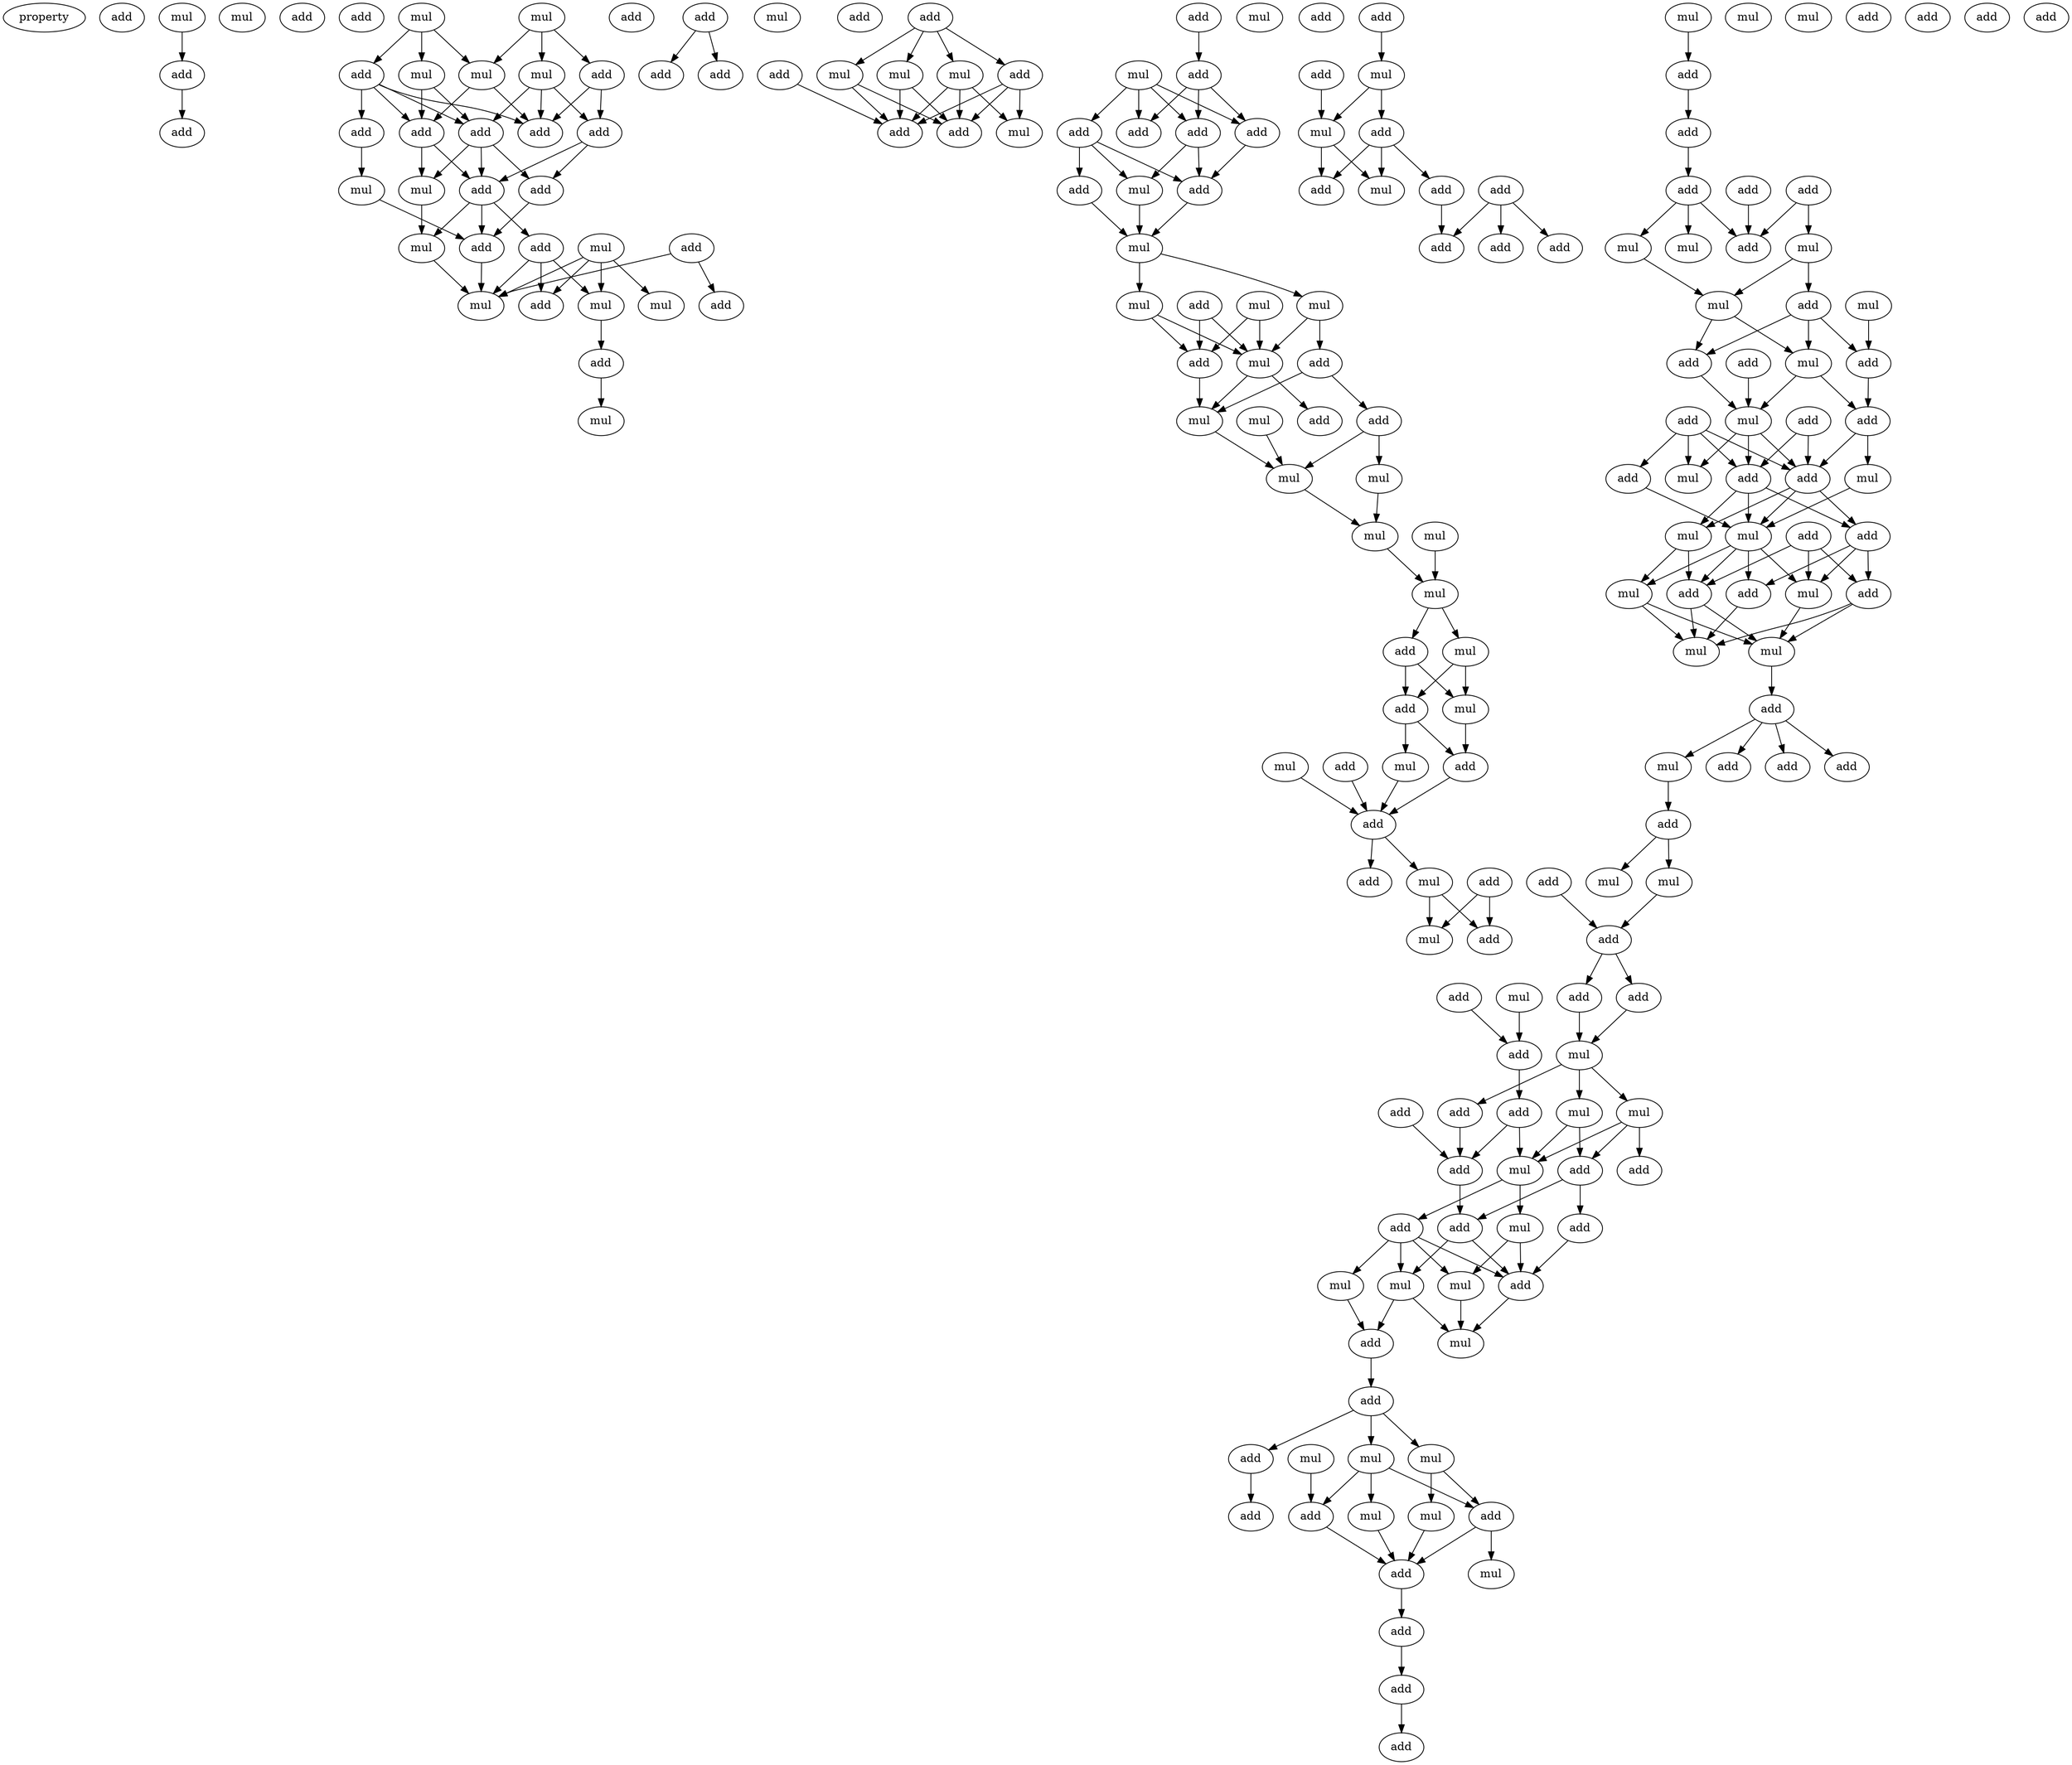 digraph {
    node [fontcolor=black]
    property [mul=2,lf=1.8]
    0 [ label = add ];
    1 [ label = mul ];
    2 [ label = mul ];
    3 [ label = add ];
    4 [ label = add ];
    5 [ label = add ];
    6 [ label = add ];
    7 [ label = mul ];
    8 [ label = mul ];
    9 [ label = mul ];
    10 [ label = mul ];
    11 [ label = add ];
    12 [ label = add ];
    13 [ label = mul ];
    14 [ label = add ];
    15 [ label = add ];
    16 [ label = add ];
    17 [ label = add ];
    18 [ label = add ];
    19 [ label = add ];
    20 [ label = mul ];
    21 [ label = add ];
    22 [ label = mul ];
    23 [ label = mul ];
    24 [ label = add ];
    25 [ label = mul ];
    26 [ label = add ];
    27 [ label = add ];
    28 [ label = add ];
    29 [ label = mul ];
    30 [ label = mul ];
    31 [ label = mul ];
    32 [ label = add ];
    33 [ label = add ];
    34 [ label = add ];
    35 [ label = mul ];
    36 [ label = add ];
    37 [ label = mul ];
    38 [ label = add ];
    39 [ label = add ];
    40 [ label = add ];
    41 [ label = add ];
    42 [ label = add ];
    43 [ label = mul ];
    44 [ label = mul ];
    45 [ label = mul ];
    46 [ label = add ];
    47 [ label = add ];
    48 [ label = add ];
    49 [ label = mul ];
    50 [ label = add ];
    51 [ label = mul ];
    52 [ label = add ];
    53 [ label = add ];
    54 [ label = add ];
    55 [ label = add ];
    56 [ label = add ];
    57 [ label = mul ];
    58 [ label = add ];
    59 [ label = mul ];
    60 [ label = add ];
    61 [ label = add ];
    62 [ label = mul ];
    63 [ label = mul ];
    64 [ label = add ];
    65 [ label = mul ];
    66 [ label = mul ];
    67 [ label = add ];
    68 [ label = mul ];
    69 [ label = add ];
    70 [ label = mul ];
    71 [ label = add ];
    72 [ label = add ];
    73 [ label = mul ];
    74 [ label = mul ];
    75 [ label = mul ];
    76 [ label = mul ];
    77 [ label = mul ];
    78 [ label = mul ];
    79 [ label = add ];
    80 [ label = mul ];
    81 [ label = add ];
    82 [ label = mul ];
    83 [ label = mul ];
    84 [ label = add ];
    85 [ label = mul ];
    86 [ label = add ];
    87 [ label = add ];
    88 [ label = add ];
    89 [ label = mul ];
    90 [ label = add ];
    91 [ label = add ];
    92 [ label = mul ];
    93 [ label = add ];
    94 [ label = mul ];
    95 [ label = add ];
    96 [ label = add ];
    97 [ label = mul ];
    98 [ label = add ];
    99 [ label = mul ];
    100 [ label = add ];
    101 [ label = add ];
    102 [ label = mul ];
    103 [ label = add ];
    104 [ label = add ];
    105 [ label = add ];
    106 [ label = add ];
    107 [ label = add ];
    108 [ label = add ];
    109 [ label = add ];
    110 [ label = add ];
    111 [ label = add ];
    112 [ label = mul ];
    113 [ label = mul ];
    114 [ label = mul ];
    115 [ label = mul ];
    116 [ label = add ];
    117 [ label = mul ];
    118 [ label = add ];
    119 [ label = add ];
    120 [ label = add ];
    121 [ label = mul ];
    122 [ label = add ];
    123 [ label = add ];
    124 [ label = mul ];
    125 [ label = add ];
    126 [ label = add ];
    127 [ label = add ];
    128 [ label = mul ];
    129 [ label = add ];
    130 [ label = mul ];
    131 [ label = mul ];
    132 [ label = add ];
    133 [ label = mul ];
    134 [ label = add ];
    135 [ label = add ];
    136 [ label = add ];
    137 [ label = mul ];
    138 [ label = mul ];
    139 [ label = add ];
    140 [ label = mul ];
    141 [ label = mul ];
    142 [ label = add ];
    143 [ label = mul ];
    144 [ label = mul ];
    145 [ label = add ];
    146 [ label = add ];
    147 [ label = add ];
    148 [ label = add ];
    149 [ label = mul ];
    150 [ label = mul ];
    151 [ label = add ];
    152 [ label = mul ];
    153 [ label = add ];
    154 [ label = add ];
    155 [ label = add ];
    156 [ label = add ];
    157 [ label = mul ];
    158 [ label = mul ];
    159 [ label = add ];
    160 [ label = mul ];
    161 [ label = mul ];
    162 [ label = add ];
    163 [ label = add ];
    164 [ label = add ];
    165 [ label = add ];
    166 [ label = add ];
    167 [ label = mul ];
    168 [ label = add ];
    169 [ label = add ];
    170 [ label = add ];
    171 [ label = mul ];
    172 [ label = add ];
    173 [ label = mul ];
    174 [ label = mul ];
    175 [ label = mul ];
    176 [ label = add ];
    177 [ label = add ];
    178 [ label = mul ];
    179 [ label = add ];
    180 [ label = mul ];
    181 [ label = mul ];
    182 [ label = mul ];
    183 [ label = add ];
    184 [ label = mul ];
    185 [ label = mul ];
    186 [ label = add ];
    187 [ label = add ];
    188 [ label = add ];
    189 [ label = add ];
    190 [ label = mul ];
    191 [ label = add ];
    192 [ label = add ];
    193 [ label = add ];
    194 [ label = add ];
    195 [ label = add ];
    196 [ label = add ];
    197 [ label = add ];
    1 -> 5 [ name = 0 ];
    5 -> 6 [ name = 1 ];
    7 -> 9 [ name = 2 ];
    7 -> 12 [ name = 3 ];
    7 -> 13 [ name = 4 ];
    8 -> 10 [ name = 5 ];
    8 -> 11 [ name = 6 ];
    8 -> 13 [ name = 7 ];
    9 -> 15 [ name = 8 ];
    9 -> 16 [ name = 9 ];
    9 -> 17 [ name = 10 ];
    10 -> 14 [ name = 11 ];
    10 -> 17 [ name = 12 ];
    11 -> 14 [ name = 13 ];
    11 -> 16 [ name = 14 ];
    11 -> 17 [ name = 15 ];
    11 -> 18 [ name = 16 ];
    12 -> 15 [ name = 17 ];
    12 -> 16 [ name = 18 ];
    13 -> 14 [ name = 19 ];
    13 -> 16 [ name = 20 ];
    14 -> 19 [ name = 21 ];
    14 -> 22 [ name = 22 ];
    15 -> 19 [ name = 23 ];
    15 -> 21 [ name = 24 ];
    17 -> 19 [ name = 25 ];
    17 -> 21 [ name = 26 ];
    17 -> 22 [ name = 27 ];
    18 -> 20 [ name = 28 ];
    19 -> 24 [ name = 29 ];
    19 -> 25 [ name = 30 ];
    19 -> 27 [ name = 31 ];
    20 -> 24 [ name = 32 ];
    21 -> 24 [ name = 33 ];
    22 -> 25 [ name = 34 ];
    23 -> 28 [ name = 35 ];
    23 -> 29 [ name = 36 ];
    23 -> 30 [ name = 37 ];
    23 -> 31 [ name = 38 ];
    24 -> 29 [ name = 39 ];
    25 -> 29 [ name = 40 ];
    26 -> 29 [ name = 41 ];
    26 -> 32 [ name = 42 ];
    27 -> 28 [ name = 43 ];
    27 -> 29 [ name = 44 ];
    27 -> 30 [ name = 45 ];
    30 -> 33 [ name = 46 ];
    33 -> 35 [ name = 47 ];
    36 -> 38 [ name = 48 ];
    36 -> 40 [ name = 49 ];
    41 -> 42 [ name = 50 ];
    41 -> 43 [ name = 51 ];
    41 -> 44 [ name = 52 ];
    41 -> 45 [ name = 53 ];
    42 -> 47 [ name = 54 ];
    42 -> 48 [ name = 55 ];
    42 -> 49 [ name = 56 ];
    43 -> 47 [ name = 57 ];
    43 -> 48 [ name = 58 ];
    44 -> 47 [ name = 59 ];
    44 -> 48 [ name = 60 ];
    44 -> 49 [ name = 61 ];
    45 -> 47 [ name = 62 ];
    45 -> 48 [ name = 63 ];
    46 -> 48 [ name = 64 ];
    50 -> 52 [ name = 65 ];
    51 -> 53 [ name = 66 ];
    51 -> 54 [ name = 67 ];
    51 -> 55 [ name = 68 ];
    51 -> 56 [ name = 69 ];
    52 -> 54 [ name = 70 ];
    52 -> 55 [ name = 71 ];
    52 -> 56 [ name = 72 ];
    53 -> 58 [ name = 73 ];
    53 -> 59 [ name = 74 ];
    53 -> 61 [ name = 75 ];
    55 -> 58 [ name = 76 ];
    55 -> 59 [ name = 77 ];
    56 -> 58 [ name = 78 ];
    58 -> 62 [ name = 79 ];
    59 -> 62 [ name = 80 ];
    61 -> 62 [ name = 81 ];
    62 -> 63 [ name = 82 ];
    62 -> 66 [ name = 83 ];
    63 -> 67 [ name = 84 ];
    63 -> 68 [ name = 85 ];
    64 -> 68 [ name = 86 ];
    64 -> 69 [ name = 87 ];
    65 -> 68 [ name = 88 ];
    65 -> 69 [ name = 89 ];
    66 -> 68 [ name = 90 ];
    66 -> 69 [ name = 91 ];
    67 -> 71 [ name = 92 ];
    67 -> 73 [ name = 93 ];
    68 -> 72 [ name = 94 ];
    68 -> 73 [ name = 95 ];
    69 -> 73 [ name = 96 ];
    70 -> 74 [ name = 97 ];
    71 -> 74 [ name = 98 ];
    71 -> 75 [ name = 99 ];
    73 -> 74 [ name = 100 ];
    74 -> 76 [ name = 101 ];
    75 -> 76 [ name = 102 ];
    76 -> 78 [ name = 103 ];
    77 -> 78 [ name = 104 ];
    78 -> 79 [ name = 105 ];
    78 -> 80 [ name = 106 ];
    79 -> 81 [ name = 107 ];
    79 -> 82 [ name = 108 ];
    80 -> 81 [ name = 109 ];
    80 -> 82 [ name = 110 ];
    81 -> 85 [ name = 111 ];
    81 -> 86 [ name = 112 ];
    82 -> 86 [ name = 113 ];
    83 -> 87 [ name = 114 ];
    84 -> 87 [ name = 115 ];
    85 -> 87 [ name = 116 ];
    86 -> 87 [ name = 117 ];
    87 -> 88 [ name = 118 ];
    87 -> 89 [ name = 119 ];
    89 -> 92 [ name = 120 ];
    89 -> 93 [ name = 121 ];
    90 -> 92 [ name = 122 ];
    90 -> 93 [ name = 123 ];
    91 -> 94 [ name = 124 ];
    94 -> 96 [ name = 125 ];
    94 -> 97 [ name = 126 ];
    95 -> 97 [ name = 127 ];
    96 -> 98 [ name = 128 ];
    96 -> 99 [ name = 129 ];
    96 -> 101 [ name = 130 ];
    97 -> 98 [ name = 131 ];
    97 -> 99 [ name = 132 ];
    100 -> 103 [ name = 133 ];
    100 -> 104 [ name = 134 ];
    100 -> 105 [ name = 135 ];
    101 -> 103 [ name = 136 ];
    102 -> 106 [ name = 137 ];
    106 -> 107 [ name = 138 ];
    107 -> 110 [ name = 139 ];
    108 -> 111 [ name = 140 ];
    108 -> 114 [ name = 141 ];
    109 -> 111 [ name = 142 ];
    110 -> 111 [ name = 143 ];
    110 -> 112 [ name = 144 ];
    110 -> 113 [ name = 145 ];
    112 -> 115 [ name = 146 ];
    114 -> 115 [ name = 147 ];
    114 -> 116 [ name = 148 ];
    115 -> 119 [ name = 149 ];
    115 -> 121 [ name = 150 ];
    116 -> 119 [ name = 151 ];
    116 -> 120 [ name = 152 ];
    116 -> 121 [ name = 153 ];
    117 -> 120 [ name = 154 ];
    118 -> 124 [ name = 155 ];
    119 -> 124 [ name = 156 ];
    120 -> 122 [ name = 157 ];
    121 -> 122 [ name = 158 ];
    121 -> 124 [ name = 159 ];
    122 -> 127 [ name = 160 ];
    122 -> 130 [ name = 161 ];
    123 -> 127 [ name = 162 ];
    123 -> 129 [ name = 163 ];
    124 -> 127 [ name = 164 ];
    124 -> 128 [ name = 165 ];
    124 -> 129 [ name = 166 ];
    125 -> 126 [ name = 167 ];
    125 -> 127 [ name = 168 ];
    125 -> 128 [ name = 169 ];
    125 -> 129 [ name = 170 ];
    126 -> 133 [ name = 171 ];
    127 -> 131 [ name = 172 ];
    127 -> 133 [ name = 173 ];
    127 -> 134 [ name = 174 ];
    129 -> 131 [ name = 175 ];
    129 -> 133 [ name = 176 ];
    129 -> 134 [ name = 177 ];
    130 -> 133 [ name = 178 ];
    131 -> 137 [ name = 179 ];
    131 -> 139 [ name = 180 ];
    132 -> 135 [ name = 181 ];
    132 -> 138 [ name = 182 ];
    132 -> 139 [ name = 183 ];
    133 -> 136 [ name = 184 ];
    133 -> 137 [ name = 185 ];
    133 -> 138 [ name = 186 ];
    133 -> 139 [ name = 187 ];
    134 -> 135 [ name = 188 ];
    134 -> 136 [ name = 189 ];
    134 -> 138 [ name = 190 ];
    135 -> 140 [ name = 191 ];
    135 -> 141 [ name = 192 ];
    136 -> 140 [ name = 193 ];
    137 -> 140 [ name = 194 ];
    137 -> 141 [ name = 195 ];
    138 -> 141 [ name = 196 ];
    139 -> 140 [ name = 197 ];
    139 -> 141 [ name = 198 ];
    141 -> 142 [ name = 199 ];
    142 -> 144 [ name = 200 ];
    142 -> 145 [ name = 201 ];
    142 -> 146 [ name = 202 ];
    142 -> 147 [ name = 203 ];
    144 -> 148 [ name = 204 ];
    148 -> 149 [ name = 205 ];
    148 -> 152 [ name = 206 ];
    151 -> 153 [ name = 207 ];
    152 -> 153 [ name = 208 ];
    153 -> 155 [ name = 209 ];
    153 -> 156 [ name = 210 ];
    154 -> 159 [ name = 211 ];
    155 -> 158 [ name = 212 ];
    156 -> 158 [ name = 213 ];
    157 -> 159 [ name = 214 ];
    158 -> 160 [ name = 215 ];
    158 -> 161 [ name = 216 ];
    158 -> 163 [ name = 217 ];
    159 -> 162 [ name = 218 ];
    160 -> 167 [ name = 219 ];
    160 -> 168 [ name = 220 ];
    161 -> 166 [ name = 221 ];
    161 -> 167 [ name = 222 ];
    161 -> 168 [ name = 223 ];
    162 -> 165 [ name = 224 ];
    162 -> 167 [ name = 225 ];
    163 -> 165 [ name = 226 ];
    164 -> 165 [ name = 227 ];
    165 -> 169 [ name = 228 ];
    167 -> 170 [ name = 229 ];
    167 -> 171 [ name = 230 ];
    168 -> 169 [ name = 231 ];
    168 -> 172 [ name = 232 ];
    169 -> 174 [ name = 233 ];
    169 -> 176 [ name = 234 ];
    170 -> 173 [ name = 235 ];
    170 -> 174 [ name = 236 ];
    170 -> 175 [ name = 237 ];
    170 -> 176 [ name = 238 ];
    171 -> 173 [ name = 239 ];
    171 -> 176 [ name = 240 ];
    172 -> 176 [ name = 241 ];
    173 -> 178 [ name = 242 ];
    174 -> 177 [ name = 243 ];
    174 -> 178 [ name = 244 ];
    175 -> 177 [ name = 245 ];
    176 -> 178 [ name = 246 ];
    177 -> 179 [ name = 247 ];
    179 -> 180 [ name = 248 ];
    179 -> 181 [ name = 249 ];
    179 -> 183 [ name = 250 ];
    180 -> 185 [ name = 251 ];
    180 -> 186 [ name = 252 ];
    181 -> 184 [ name = 253 ];
    181 -> 186 [ name = 254 ];
    181 -> 188 [ name = 255 ];
    182 -> 188 [ name = 256 ];
    183 -> 187 [ name = 257 ];
    184 -> 189 [ name = 258 ];
    185 -> 189 [ name = 259 ];
    186 -> 189 [ name = 260 ];
    186 -> 190 [ name = 261 ];
    188 -> 189 [ name = 262 ];
    189 -> 191 [ name = 263 ];
    191 -> 194 [ name = 264 ];
    194 -> 195 [ name = 265 ];
}
